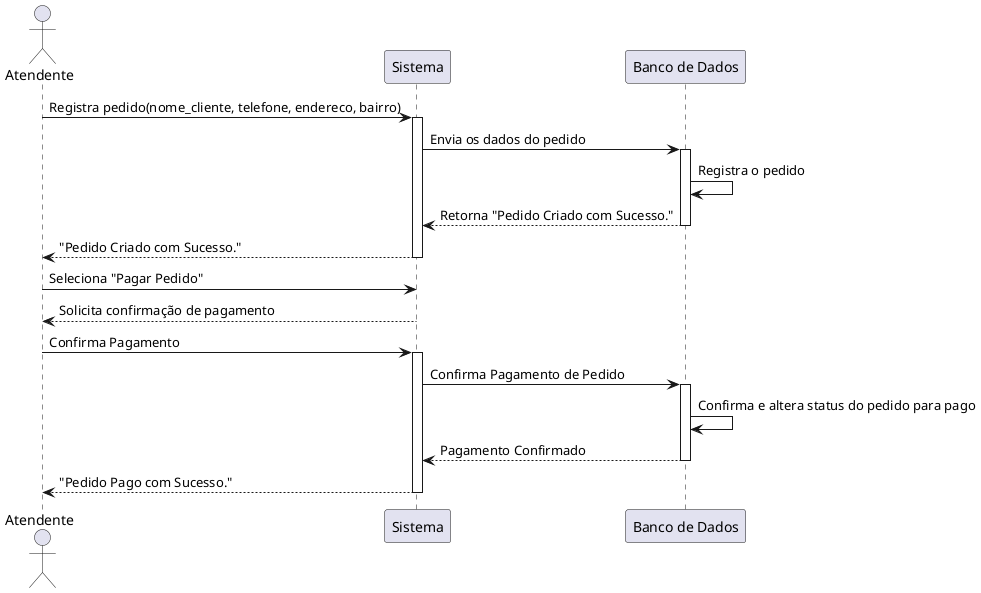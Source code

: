 @startuml DSS - Pagar Pedido

    actor Atendente
    participant "Sistema" as Sys
    participant "Banco de Dados" as DB

    ' Atendente registra o pedido do cliente
    Atendente -> Sys: Registra pedido(nome_cliente, telefone, endereco, bairro)
    activate Sys
    Sys -> DB: Envia os dados do pedido
    activate DB
    DB -> DB: Registra o pedido
    DB --> Sys: Retorna "Pedido Criado com Sucesso."
    deactivate DB
    Sys --> Atendente: "Pedido Criado com Sucesso."
    deactivate Sys

    ' Atendente solicita o pagamento do pedido
    Atendente -> Sys: Seleciona "Pagar Pedido"
    Sys --> Atendente: Solicita confirmação de pagamento
    Atendente -> Sys: Confirma Pagamento
    activate Sys
    Sys -> DB: Confirma Pagamento de Pedido
    activate DB
    DB -> DB: Confirma e altera status do pedido para pago
    DB --> Sys: Pagamento Confirmado
    deactivate DB
    Sys --> Atendente: "Pedido Pago com Sucesso."
    deactivate Sys

@enduml
